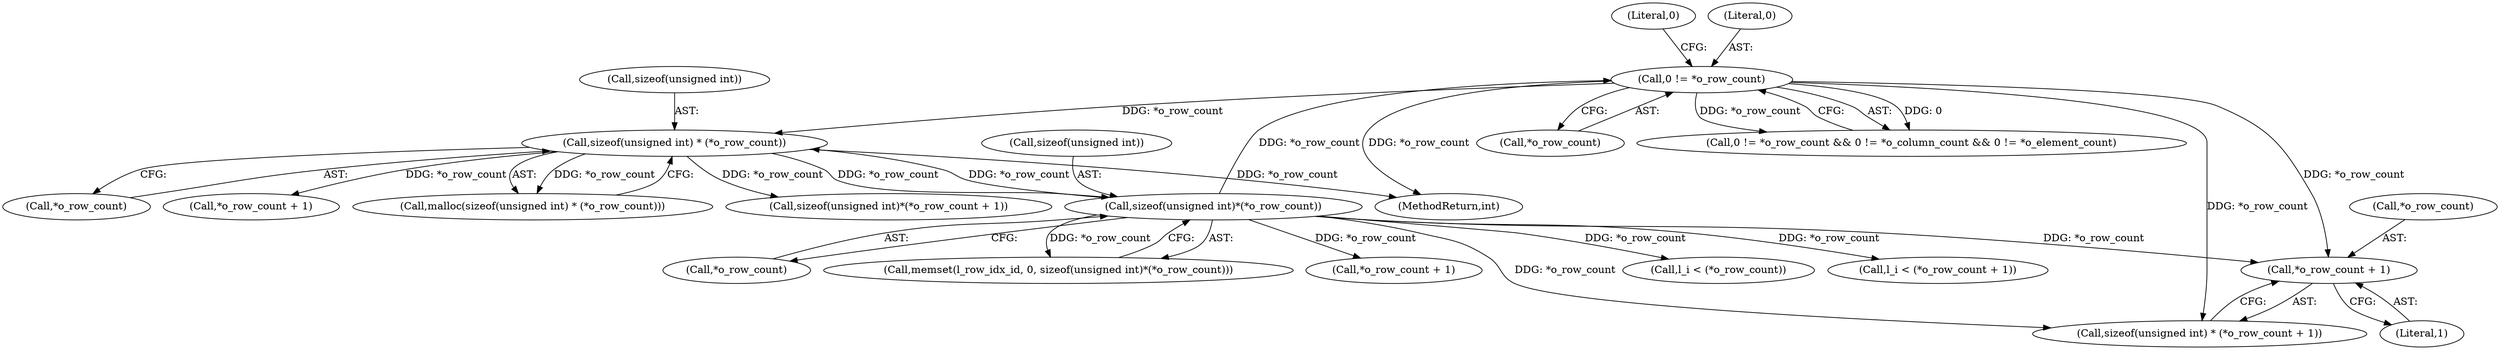 digraph "0_libxsmm_151481489192e6d1997f8bde52c5c425ea41741d_0@pointer" {
"1000240" [label="(Call,*o_row_count + 1)"];
"1000206" [label="(Call,0 != *o_row_count)"];
"1000323" [label="(Call,sizeof(unsigned int)*(*o_row_count))"];
"1000260" [label="(Call,sizeof(unsigned int) * (*o_row_count))"];
"1000261" [label="(Call,sizeof(unsigned int))"];
"1000324" [label="(Call,sizeof(unsigned int))"];
"1000295" [label="(Call,sizeof(unsigned int)*(*o_row_count + 1))"];
"1000323" [label="(Call,sizeof(unsigned int)*(*o_row_count))"];
"1000208" [label="(Call,*o_row_count)"];
"1000440" [label="(Call,l_i < (*o_row_count))"];
"1000241" [label="(Call,*o_row_count)"];
"1000474" [label="(MethodReturn,int)"];
"1000332" [label="(Call,l_i < (*o_row_count + 1))"];
"1000243" [label="(Literal,1)"];
"1000212" [label="(Literal,0)"];
"1000260" [label="(Call,sizeof(unsigned int) * (*o_row_count))"];
"1000263" [label="(Call,*o_row_count)"];
"1000298" [label="(Call,*o_row_count + 1)"];
"1000326" [label="(Call,*o_row_count)"];
"1000237" [label="(Call,sizeof(unsigned int) * (*o_row_count + 1))"];
"1000259" [label="(Call,malloc(sizeof(unsigned int) * (*o_row_count)))"];
"1000206" [label="(Call,0 != *o_row_count)"];
"1000240" [label="(Call,*o_row_count + 1)"];
"1000205" [label="(Call,0 != *o_row_count && 0 != *o_column_count && 0 != *o_element_count)"];
"1000320" [label="(Call,memset(l_row_idx_id, 0, sizeof(unsigned int)*(*o_row_count)))"];
"1000207" [label="(Literal,0)"];
"1000334" [label="(Call,*o_row_count + 1)"];
"1000240" -> "1000237"  [label="AST: "];
"1000240" -> "1000243"  [label="CFG: "];
"1000241" -> "1000240"  [label="AST: "];
"1000243" -> "1000240"  [label="AST: "];
"1000237" -> "1000240"  [label="CFG: "];
"1000206" -> "1000240"  [label="DDG: *o_row_count"];
"1000323" -> "1000240"  [label="DDG: *o_row_count"];
"1000206" -> "1000205"  [label="AST: "];
"1000206" -> "1000208"  [label="CFG: "];
"1000207" -> "1000206"  [label="AST: "];
"1000208" -> "1000206"  [label="AST: "];
"1000212" -> "1000206"  [label="CFG: "];
"1000205" -> "1000206"  [label="CFG: "];
"1000206" -> "1000474"  [label="DDG: *o_row_count"];
"1000206" -> "1000205"  [label="DDG: 0"];
"1000206" -> "1000205"  [label="DDG: *o_row_count"];
"1000323" -> "1000206"  [label="DDG: *o_row_count"];
"1000206" -> "1000237"  [label="DDG: *o_row_count"];
"1000206" -> "1000260"  [label="DDG: *o_row_count"];
"1000323" -> "1000320"  [label="AST: "];
"1000323" -> "1000326"  [label="CFG: "];
"1000324" -> "1000323"  [label="AST: "];
"1000326" -> "1000323"  [label="AST: "];
"1000320" -> "1000323"  [label="CFG: "];
"1000323" -> "1000237"  [label="DDG: *o_row_count"];
"1000323" -> "1000260"  [label="DDG: *o_row_count"];
"1000323" -> "1000320"  [label="DDG: *o_row_count"];
"1000260" -> "1000323"  [label="DDG: *o_row_count"];
"1000323" -> "1000332"  [label="DDG: *o_row_count"];
"1000323" -> "1000334"  [label="DDG: *o_row_count"];
"1000323" -> "1000440"  [label="DDG: *o_row_count"];
"1000260" -> "1000259"  [label="AST: "];
"1000260" -> "1000263"  [label="CFG: "];
"1000261" -> "1000260"  [label="AST: "];
"1000263" -> "1000260"  [label="AST: "];
"1000259" -> "1000260"  [label="CFG: "];
"1000260" -> "1000474"  [label="DDG: *o_row_count"];
"1000260" -> "1000259"  [label="DDG: *o_row_count"];
"1000260" -> "1000295"  [label="DDG: *o_row_count"];
"1000260" -> "1000298"  [label="DDG: *o_row_count"];
}
